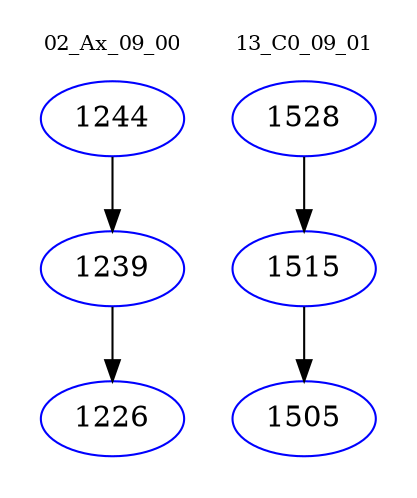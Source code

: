 digraph{
subgraph cluster_0 {
color = white
label = "02_Ax_09_00";
fontsize=10;
T0_1244 [label="1244", color="blue"]
T0_1244 -> T0_1239 [color="black"]
T0_1239 [label="1239", color="blue"]
T0_1239 -> T0_1226 [color="black"]
T0_1226 [label="1226", color="blue"]
}
subgraph cluster_1 {
color = white
label = "13_C0_09_01";
fontsize=10;
T1_1528 [label="1528", color="blue"]
T1_1528 -> T1_1515 [color="black"]
T1_1515 [label="1515", color="blue"]
T1_1515 -> T1_1505 [color="black"]
T1_1505 [label="1505", color="blue"]
}
}
